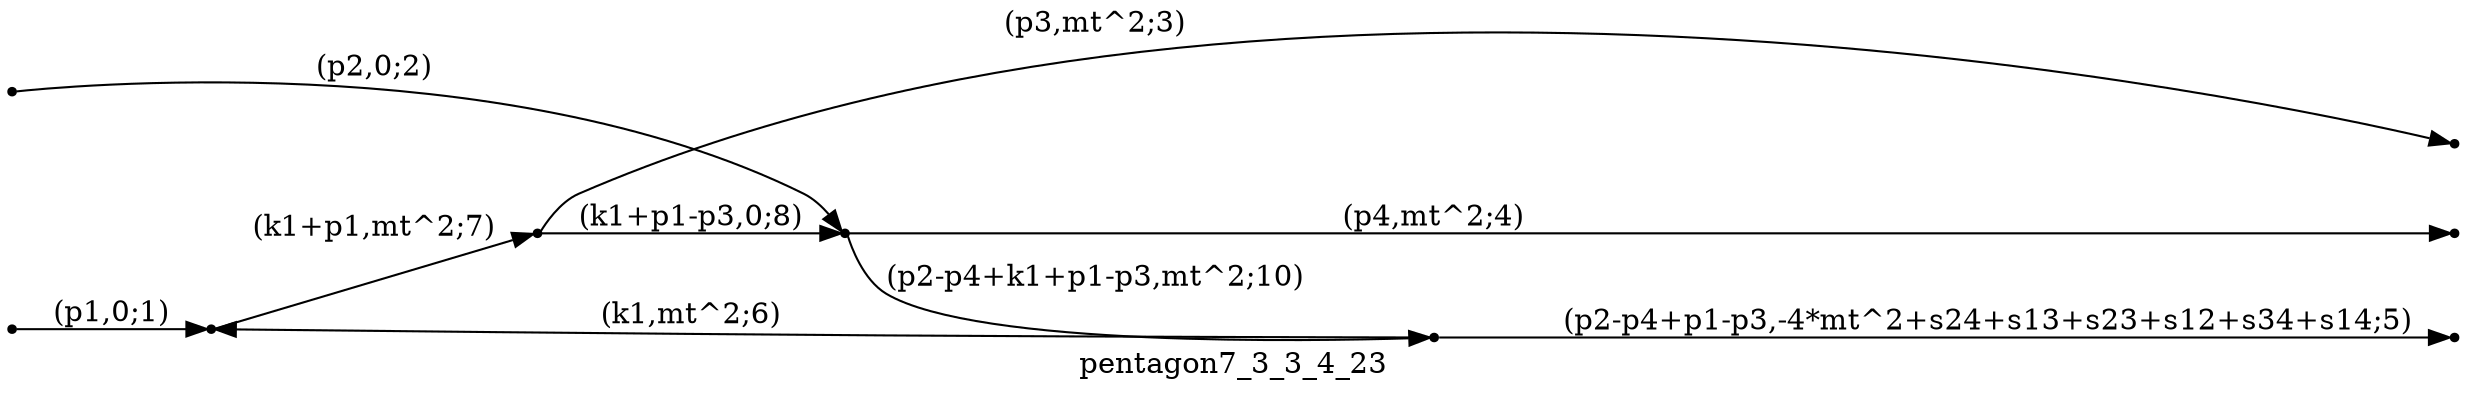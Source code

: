 digraph pentagon7_3_3_4_23 {
  label="pentagon7_3_3_4_23";
  rankdir="LR";
  subgraph edges {
    -1 -> 2 [label="(p1,0;1)"];
    -2 -> 4 [label="(p2,0;2)"];
    1 -> -3 [label="(p3,mt^2;3)"];
    4 -> -4 [label="(p4,mt^2;4)"];
    3 -> -5 [label="(p2-p4+p1-p3,-4*mt^2+s24+s13+s23+s12+s34+s14;5)"];
    3 -> 2 [label="(k1,mt^2;6)"];
    2 -> 1 [label="(k1+p1,mt^2;7)"];
    1 -> 4 [label="(k1+p1-p3,0;8)"];
    4 -> 3 [label="(p2-p4+k1+p1-p3,mt^2;10)"];
  }
  subgraph incoming { rank="source"; -1; -2; }
  subgraph outgoing { rank="sink"; -3; -4; -5; }
-5 [shape=point];
-4 [shape=point];
-3 [shape=point];
-2 [shape=point];
-1 [shape=point];
1 [shape=point];
2 [shape=point];
3 [shape=point];
4 [shape=point];
}

